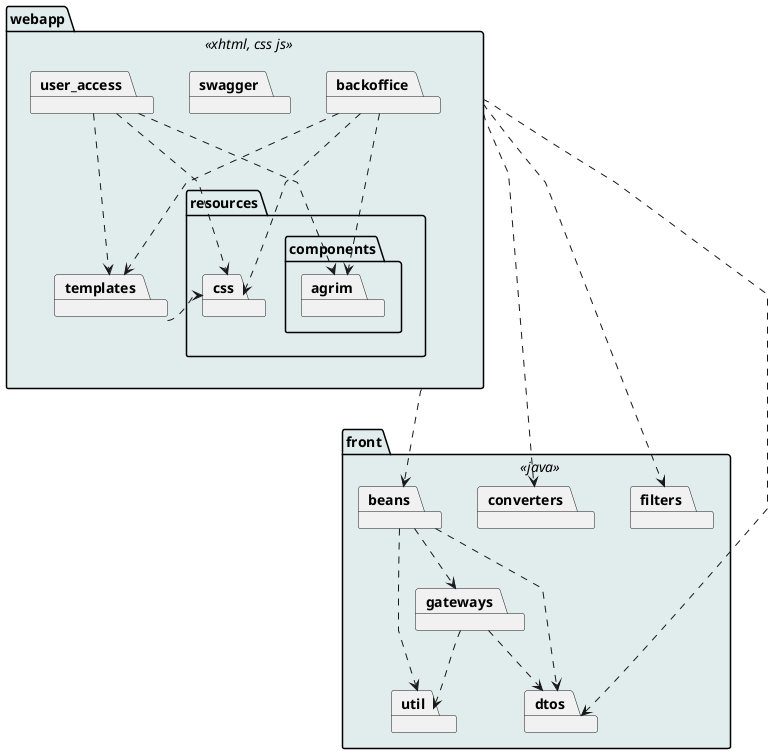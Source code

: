 @startuml
skinparam linetype polyline

package webapp <<xhtml, css js>> #e1eced  {
    package backoffice

    package resources {
        package components {
            package agrim {
            }
        }
        package css
    }
    package swagger
    package templates
    package user_access
}

package front <<java>> #e1eced {

    package beans
    package converters
    package filters
    package dtos
    package gateways
    package util

}


backoffice ...> templates
backoffice ..> agrim
backoffice ..> css
templates .> css
user_access ..> templates
user_access ...> css
user_access ...> agrim

beans ..> dtos
beans ..> gateways
beans ..> util
gateways ..> util
gateways ..> dtos

webapp .down....> beans
webapp .down....> dtos
webapp .down....> filters
webapp .down....> converters

@enduml
